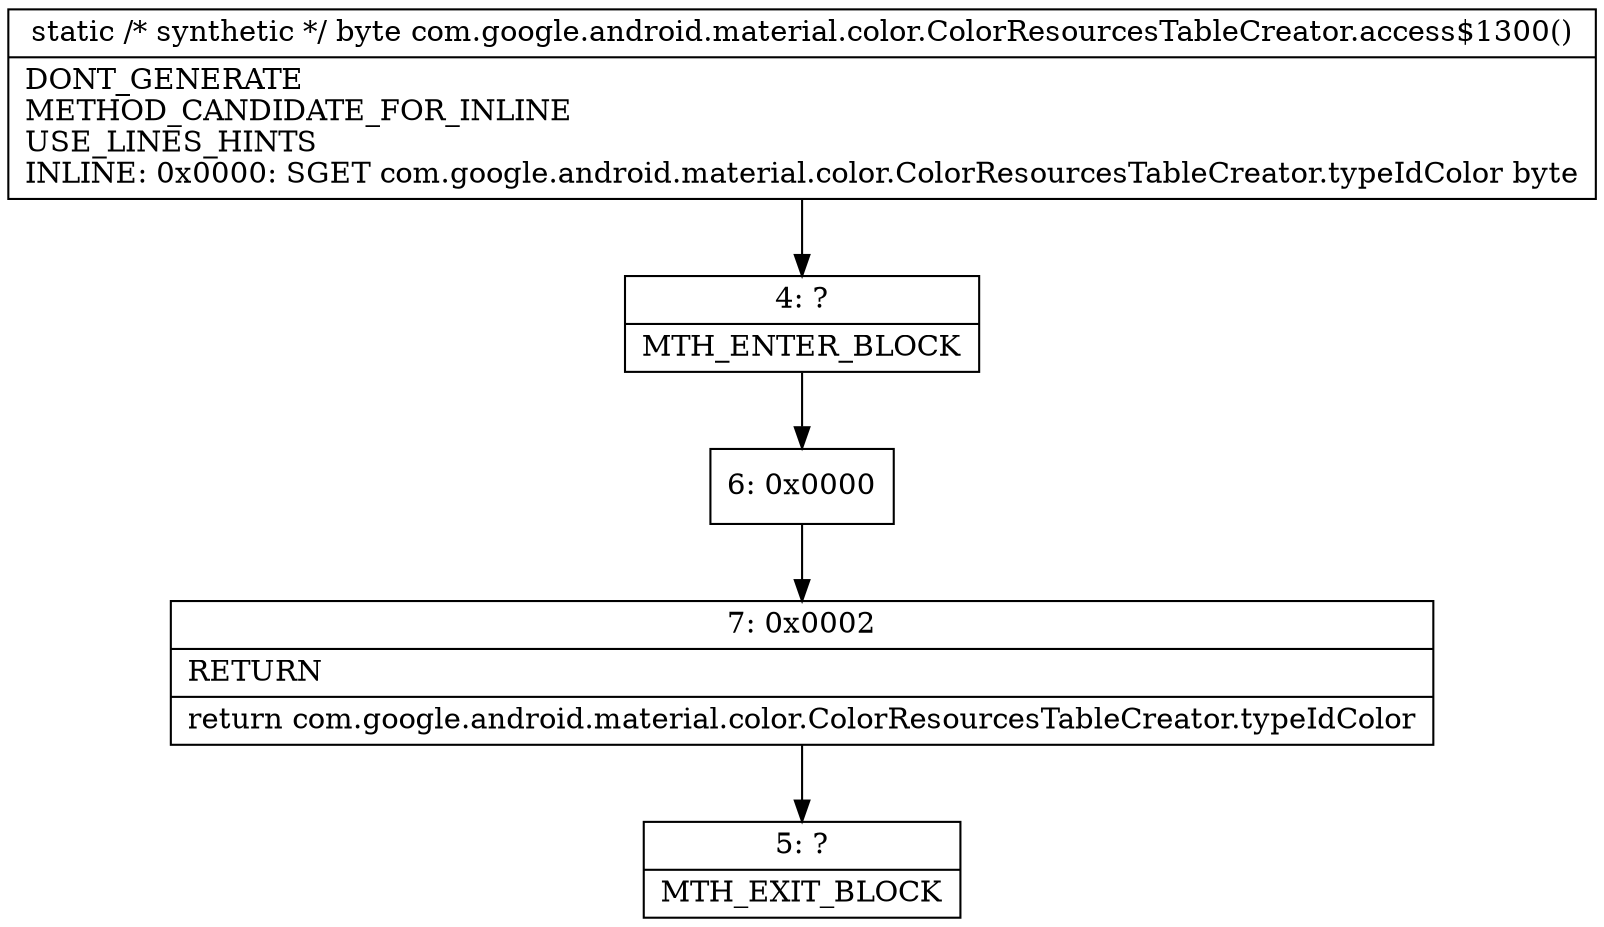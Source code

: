 digraph "CFG forcom.google.android.material.color.ColorResourcesTableCreator.access$1300()B" {
Node_4 [shape=record,label="{4\:\ ?|MTH_ENTER_BLOCK\l}"];
Node_6 [shape=record,label="{6\:\ 0x0000}"];
Node_7 [shape=record,label="{7\:\ 0x0002|RETURN\l|return com.google.android.material.color.ColorResourcesTableCreator.typeIdColor\l}"];
Node_5 [shape=record,label="{5\:\ ?|MTH_EXIT_BLOCK\l}"];
MethodNode[shape=record,label="{static \/* synthetic *\/ byte com.google.android.material.color.ColorResourcesTableCreator.access$1300()  | DONT_GENERATE\lMETHOD_CANDIDATE_FOR_INLINE\lUSE_LINES_HINTS\lINLINE: 0x0000: SGET   com.google.android.material.color.ColorResourcesTableCreator.typeIdColor byte\l}"];
MethodNode -> Node_4;Node_4 -> Node_6;
Node_6 -> Node_7;
Node_7 -> Node_5;
}

